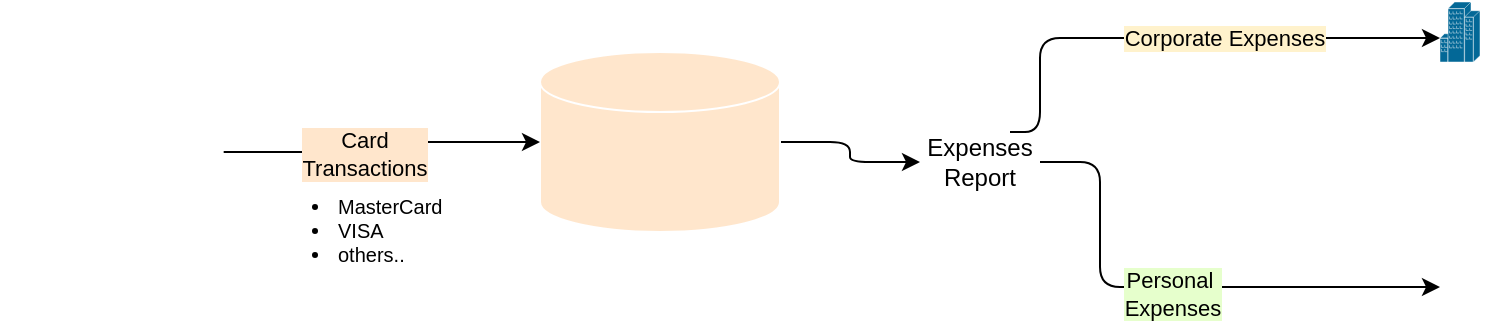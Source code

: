 <mxfile version="24.0.7" type="github">
  <diagram name="Page-1" id="Qbp6g7OmeUquvPP_OFD2">
    <mxGraphModel dx="1050" dy="557" grid="1" gridSize="10" guides="1" tooltips="1" connect="1" arrows="1" fold="1" page="1" pageScale="1" pageWidth="850" pageHeight="1100" math="0" shadow="0">
      <root>
        <mxCell id="0" />
        <mxCell id="1" parent="0" />
        <mxCell id="eGseb7tiYvthw4eMABIt-16" style="edgeStyle=orthogonalEdgeStyle;rounded=1;orthogonalLoop=1;jettySize=auto;html=1;exitX=1;exitY=0.5;exitDx=0;exitDy=0;exitPerimeter=0;curved=0;" edge="1" parent="1" source="eGseb7tiYvthw4eMABIt-1" target="eGseb7tiYvthw4eMABIt-7">
          <mxGeometry relative="1" as="geometry" />
        </mxCell>
        <mxCell id="eGseb7tiYvthw4eMABIt-1" value="&lt;div&gt;&lt;/div&gt;" style="shape=cylinder3;whiteSpace=wrap;html=1;boundedLbl=1;backgroundOutline=1;size=15;fillColor=#ffe6cc;strokeColor=#FFFFFF;" vertex="1" parent="1">
          <mxGeometry x="310" y="200" width="120" height="90" as="geometry" />
        </mxCell>
        <mxCell id="eGseb7tiYvthw4eMABIt-3" value="" style="shape=image;verticalLabelPosition=bottom;labelBackgroundColor=default;verticalAlign=top;aspect=fixed;imageAspect=0;image=https://www.soldo.com/wp-content/uploads/soldo-logo-1.png;" vertex="1" parent="1">
          <mxGeometry x="40" y="222.4" width="111.84" height="55.19" as="geometry" />
        </mxCell>
        <mxCell id="eGseb7tiYvthw4eMABIt-4" style="edgeStyle=orthogonalEdgeStyle;rounded=0;orthogonalLoop=1;jettySize=auto;html=1;exitX=1;exitY=0.5;exitDx=0;exitDy=0;entryX=0;entryY=0.5;entryDx=0;entryDy=0;entryPerimeter=0;" edge="1" parent="1" source="eGseb7tiYvthw4eMABIt-3" target="eGseb7tiYvthw4eMABIt-1">
          <mxGeometry relative="1" as="geometry" />
        </mxCell>
        <mxCell id="eGseb7tiYvthw4eMABIt-12" value="Card&lt;div&gt;Transactions&lt;/div&gt;" style="edgeLabel;html=1;align=center;verticalAlign=middle;resizable=0;points=[];labelBackgroundColor=#FFE6CC;" vertex="1" connectable="0" parent="eGseb7tiYvthw4eMABIt-4">
          <mxGeometry x="-0.151" y="-1" relative="1" as="geometry">
            <mxPoint as="offset" />
          </mxGeometry>
        </mxCell>
        <mxCell id="eGseb7tiYvthw4eMABIt-5" value="" style="shape=image;html=1;verticalAlign=top;verticalLabelPosition=bottom;labelBackgroundColor=#ffffff;imageAspect=0;aspect=fixed;image=https://cdn0.iconfinder.com/data/icons/job-seeker/256/laptop_job_seeker_employee_unemployee_work_1-128.png" vertex="1" parent="1">
          <mxGeometry x="760" y="295" width="30" height="30" as="geometry" />
        </mxCell>
        <mxCell id="eGseb7tiYvthw4eMABIt-6" value="" style="shape=mxgraph.cisco.buildings.generic_building;html=1;pointerEvents=1;dashed=0;fillColor=#036897;strokeColor=#ffffff;strokeWidth=2;verticalLabelPosition=bottom;verticalAlign=top;align=center;outlineConnect=0;" vertex="1" parent="1">
          <mxGeometry x="760" y="175" width="20" height="30" as="geometry" />
        </mxCell>
        <mxCell id="eGseb7tiYvthw4eMABIt-8" style="edgeStyle=orthogonalEdgeStyle;rounded=1;orthogonalLoop=1;jettySize=auto;html=1;entryX=0;entryY=0.75;entryDx=0;entryDy=0;curved=0;" edge="1" parent="1" source="eGseb7tiYvthw4eMABIt-7" target="eGseb7tiYvthw4eMABIt-5">
          <mxGeometry relative="1" as="geometry">
            <Array as="points">
              <mxPoint x="590" y="255" />
              <mxPoint x="590" y="318" />
            </Array>
          </mxGeometry>
        </mxCell>
        <mxCell id="eGseb7tiYvthw4eMABIt-9" value="Personal&amp;nbsp;&lt;div&gt;Expenses&lt;/div&gt;" style="edgeLabel;html=1;align=center;verticalAlign=middle;resizable=0;points=[];labelBackgroundColor=#E6FFCC;" vertex="1" connectable="0" parent="eGseb7tiYvthw4eMABIt-8">
          <mxGeometry x="-0.025" y="-3" relative="1" as="geometry">
            <mxPoint as="offset" />
          </mxGeometry>
        </mxCell>
        <mxCell id="eGseb7tiYvthw4eMABIt-10" style="edgeStyle=orthogonalEdgeStyle;rounded=1;orthogonalLoop=1;jettySize=auto;html=1;exitX=0.75;exitY=0;exitDx=0;exitDy=0;entryX=0;entryY=0.6;entryDx=0;entryDy=0;entryPerimeter=0;curved=0;" edge="1" parent="1" source="eGseb7tiYvthw4eMABIt-7" target="eGseb7tiYvthw4eMABIt-6">
          <mxGeometry relative="1" as="geometry">
            <mxPoint x="720" y="175" as="targetPoint" />
            <Array as="points">
              <mxPoint x="560" y="240" />
              <mxPoint x="560" y="193" />
            </Array>
          </mxGeometry>
        </mxCell>
        <mxCell id="eGseb7tiYvthw4eMABIt-11" value="Corporate Expenses" style="edgeLabel;html=1;align=center;verticalAlign=middle;resizable=0;points=[];labelBackgroundColor=#FFF2CC;" vertex="1" connectable="0" parent="eGseb7tiYvthw4eMABIt-10">
          <mxGeometry x="0.174" relative="1" as="geometry">
            <mxPoint as="offset" />
          </mxGeometry>
        </mxCell>
        <mxCell id="eGseb7tiYvthw4eMABIt-7" value="Expenses&lt;div&gt;Report&lt;/div&gt;" style="text;html=1;align=center;verticalAlign=middle;whiteSpace=wrap;rounded=0;" vertex="1" parent="1">
          <mxGeometry x="500" y="240" width="60" height="30" as="geometry" />
        </mxCell>
        <mxCell id="eGseb7tiYvthw4eMABIt-14" value="" style="shape=image;verticalLabelPosition=bottom;labelBackgroundColor=default;verticalAlign=top;aspect=fixed;imageAspect=0;image=https://upload.wikimedia.org/wikipedia/commons/thumb/3/3b/Workday_Logo.png/1280px-Workday_Logo.png;" vertex="1" parent="1">
          <mxGeometry x="331.37" y="240" width="77.25" height="30" as="geometry" />
        </mxCell>
        <mxCell id="eGseb7tiYvthw4eMABIt-15" value="&lt;ul style=&quot;font-size: 10px;&quot;&gt;&lt;li&gt;MasterCard&lt;/li&gt;&lt;li&gt;VISA&lt;/li&gt;&lt;li&gt;others..&lt;/li&gt;&lt;/ul&gt;" style="text;html=1;align=left;verticalAlign=middle;whiteSpace=wrap;rounded=0;" vertex="1" parent="1">
          <mxGeometry x="167" y="266.59" width="70" height="45" as="geometry" />
        </mxCell>
      </root>
    </mxGraphModel>
  </diagram>
</mxfile>
